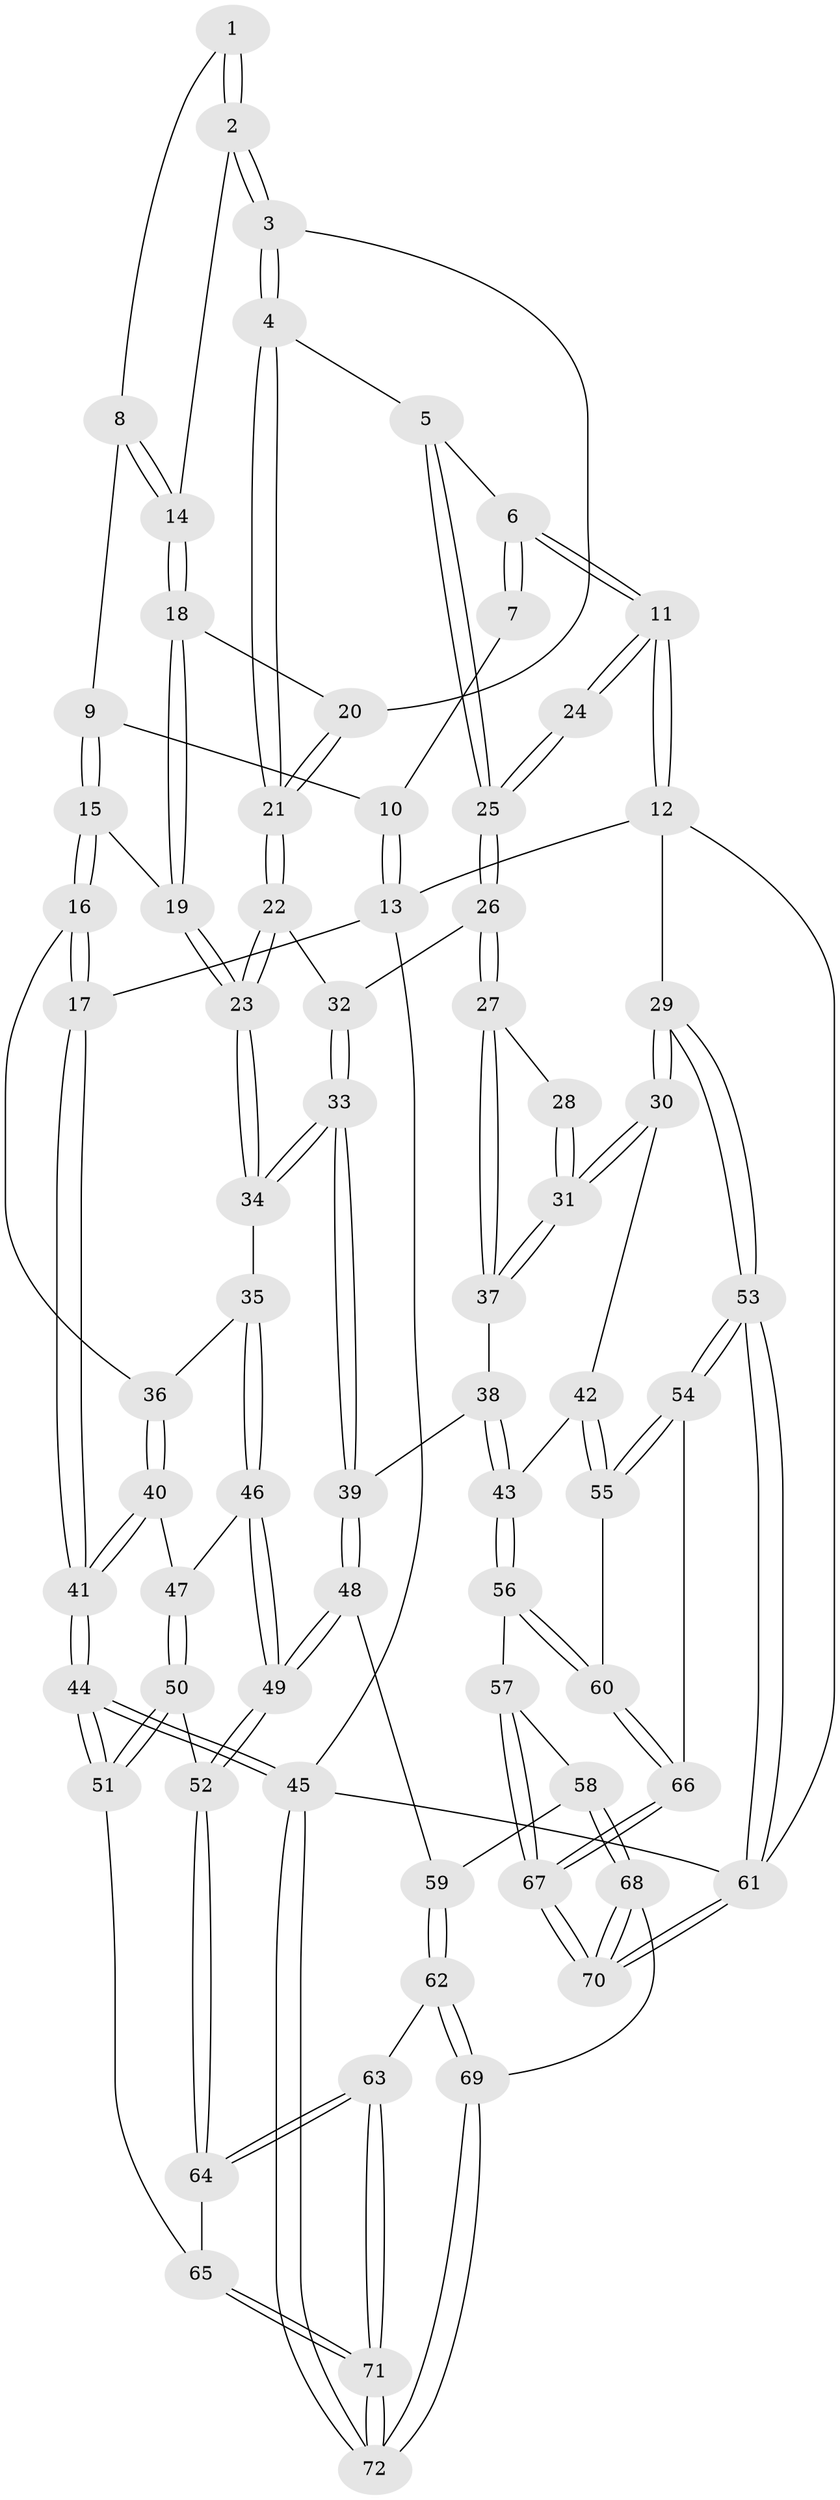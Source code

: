 // Generated by graph-tools (version 1.1) at 2025/03/03/09/25 03:03:14]
// undirected, 72 vertices, 177 edges
graph export_dot {
graph [start="1"]
  node [color=gray90,style=filled];
  1 [pos="+0.4021026329151607+0"];
  2 [pos="+0.43879894114780604+0.07695417737068945"];
  3 [pos="+0.5163998558003772+0.15352898851178257"];
  4 [pos="+0.5336181981372657+0.1675761101440131"];
  5 [pos="+0.5581142767446059+0.17112685994472338"];
  6 [pos="+0.8128208463748169+0"];
  7 [pos="+0.38355761805115896+0"];
  8 [pos="+0.28303445342930844+0.11856903030737113"];
  9 [pos="+0.2706721212088474+0.11821150368531051"];
  10 [pos="+0.14841015102237556+0"];
  11 [pos="+1+0"];
  12 [pos="+1+0"];
  13 [pos="+0+0"];
  14 [pos="+0.3371901199669092+0.1289507696443518"];
  15 [pos="+0.1251436996941824+0.2727707633262237"];
  16 [pos="+0.016382533884442746+0.2787315606911808"];
  17 [pos="+0+0.19140922011296685"];
  18 [pos="+0.34480795926121144+0.19517199944805255"];
  19 [pos="+0.15803733287101623+0.28277485820497494"];
  20 [pos="+0.3457786635703272+0.19602275976652234"];
  21 [pos="+0.4022013568339406+0.2903782546080114"];
  22 [pos="+0.39508921738855807+0.30553983585621897"];
  23 [pos="+0.3280179317138952+0.36620829722784465"];
  24 [pos="+0.8704630751292991+0.13654391658957676"];
  25 [pos="+0.5695326734836905+0.18370211882018286"];
  26 [pos="+0.6439917698668209+0.33968869821305836"];
  27 [pos="+0.6828087282131796+0.3689079644030334"];
  28 [pos="+0.8553883805977947+0.18265926338903116"];
  29 [pos="+1+0.5053171558523714"];
  30 [pos="+1+0.5035508280798587"];
  31 [pos="+0.957671727281703+0.45875207220237046"];
  32 [pos="+0.5334932704946878+0.37313693870200504"];
  33 [pos="+0.3956367457589187+0.5227311477859659"];
  34 [pos="+0.3686267325484815+0.5060052572949975"];
  35 [pos="+0.27165280180614615+0.5412397058892003"];
  36 [pos="+0.07263917883825993+0.3921884078920285"];
  37 [pos="+0.694511767429997+0.3979591246907996"];
  38 [pos="+0.6856592510137866+0.42547350269611983"];
  39 [pos="+0.4526824405934858+0.5919751572113574"];
  40 [pos="+0.10990748351398875+0.6131404317337374"];
  41 [pos="+0+0.5210866504598649"];
  42 [pos="+0.8869438907532446+0.6153487865507759"];
  43 [pos="+0.7218553712323695+0.6421752046766724"];
  44 [pos="+0+1"];
  45 [pos="+0+1"];
  46 [pos="+0.2305663816405741+0.5840541533237948"];
  47 [pos="+0.10998516554951006+0.6132615069408124"];
  48 [pos="+0.47886008204556135+0.6944494982704656"];
  49 [pos="+0.27949343456864434+0.7706918226358694"];
  50 [pos="+0.10666670958083714+0.6299319512546057"];
  51 [pos="+0+0.8346975925150222"];
  52 [pos="+0.2758908602051743+0.7740197057503836"];
  53 [pos="+1+0.9676606713906225"];
  54 [pos="+1+0.8822765456613807"];
  55 [pos="+0.887333114023832+0.7875431211625394"];
  56 [pos="+0.668063926052105+0.712820056516296"];
  57 [pos="+0.5665662489438488+0.7326795170947807"];
  58 [pos="+0.5573386813560774+0.7341821275545881"];
  59 [pos="+0.49306992540257155+0.706098362111235"];
  60 [pos="+0.7662335510983151+0.812297897476613"];
  61 [pos="+1+1"];
  62 [pos="+0.4046501518753299+0.9191031141704908"];
  63 [pos="+0.31332988978359544+0.9017540382003704"];
  64 [pos="+0.2719079284390086+0.7803940743390189"];
  65 [pos="+0.15686508942645247+0.8276998907179208"];
  66 [pos="+0.7675957846604259+0.9385627029936969"];
  67 [pos="+0.7484083443315664+0.9795356772402163"];
  68 [pos="+0.5912866420815291+1"];
  69 [pos="+0.5710936242407278+1"];
  70 [pos="+0.6563667977854349+1"];
  71 [pos="+0.24980819572282437+1"];
  72 [pos="+0.20553841299449407+1"];
  1 -- 2;
  1 -- 2;
  1 -- 8;
  2 -- 3;
  2 -- 3;
  2 -- 14;
  3 -- 4;
  3 -- 4;
  3 -- 20;
  4 -- 5;
  4 -- 21;
  4 -- 21;
  5 -- 6;
  5 -- 25;
  5 -- 25;
  6 -- 7;
  6 -- 7;
  6 -- 11;
  6 -- 11;
  7 -- 10;
  8 -- 9;
  8 -- 14;
  8 -- 14;
  9 -- 10;
  9 -- 15;
  9 -- 15;
  10 -- 13;
  10 -- 13;
  11 -- 12;
  11 -- 12;
  11 -- 24;
  11 -- 24;
  12 -- 13;
  12 -- 29;
  12 -- 61;
  13 -- 17;
  13 -- 45;
  14 -- 18;
  14 -- 18;
  15 -- 16;
  15 -- 16;
  15 -- 19;
  16 -- 17;
  16 -- 17;
  16 -- 36;
  17 -- 41;
  17 -- 41;
  18 -- 19;
  18 -- 19;
  18 -- 20;
  19 -- 23;
  19 -- 23;
  20 -- 21;
  20 -- 21;
  21 -- 22;
  21 -- 22;
  22 -- 23;
  22 -- 23;
  22 -- 32;
  23 -- 34;
  23 -- 34;
  24 -- 25;
  24 -- 25;
  25 -- 26;
  25 -- 26;
  26 -- 27;
  26 -- 27;
  26 -- 32;
  27 -- 28;
  27 -- 37;
  27 -- 37;
  28 -- 31;
  28 -- 31;
  29 -- 30;
  29 -- 30;
  29 -- 53;
  29 -- 53;
  30 -- 31;
  30 -- 31;
  30 -- 42;
  31 -- 37;
  31 -- 37;
  32 -- 33;
  32 -- 33;
  33 -- 34;
  33 -- 34;
  33 -- 39;
  33 -- 39;
  34 -- 35;
  35 -- 36;
  35 -- 46;
  35 -- 46;
  36 -- 40;
  36 -- 40;
  37 -- 38;
  38 -- 39;
  38 -- 43;
  38 -- 43;
  39 -- 48;
  39 -- 48;
  40 -- 41;
  40 -- 41;
  40 -- 47;
  41 -- 44;
  41 -- 44;
  42 -- 43;
  42 -- 55;
  42 -- 55;
  43 -- 56;
  43 -- 56;
  44 -- 45;
  44 -- 45;
  44 -- 51;
  44 -- 51;
  45 -- 72;
  45 -- 72;
  45 -- 61;
  46 -- 47;
  46 -- 49;
  46 -- 49;
  47 -- 50;
  47 -- 50;
  48 -- 49;
  48 -- 49;
  48 -- 59;
  49 -- 52;
  49 -- 52;
  50 -- 51;
  50 -- 51;
  50 -- 52;
  51 -- 65;
  52 -- 64;
  52 -- 64;
  53 -- 54;
  53 -- 54;
  53 -- 61;
  53 -- 61;
  54 -- 55;
  54 -- 55;
  54 -- 66;
  55 -- 60;
  56 -- 57;
  56 -- 60;
  56 -- 60;
  57 -- 58;
  57 -- 67;
  57 -- 67;
  58 -- 59;
  58 -- 68;
  58 -- 68;
  59 -- 62;
  59 -- 62;
  60 -- 66;
  60 -- 66;
  61 -- 70;
  61 -- 70;
  62 -- 63;
  62 -- 69;
  62 -- 69;
  63 -- 64;
  63 -- 64;
  63 -- 71;
  63 -- 71;
  64 -- 65;
  65 -- 71;
  65 -- 71;
  66 -- 67;
  66 -- 67;
  67 -- 70;
  67 -- 70;
  68 -- 69;
  68 -- 70;
  68 -- 70;
  69 -- 72;
  69 -- 72;
  71 -- 72;
  71 -- 72;
}
